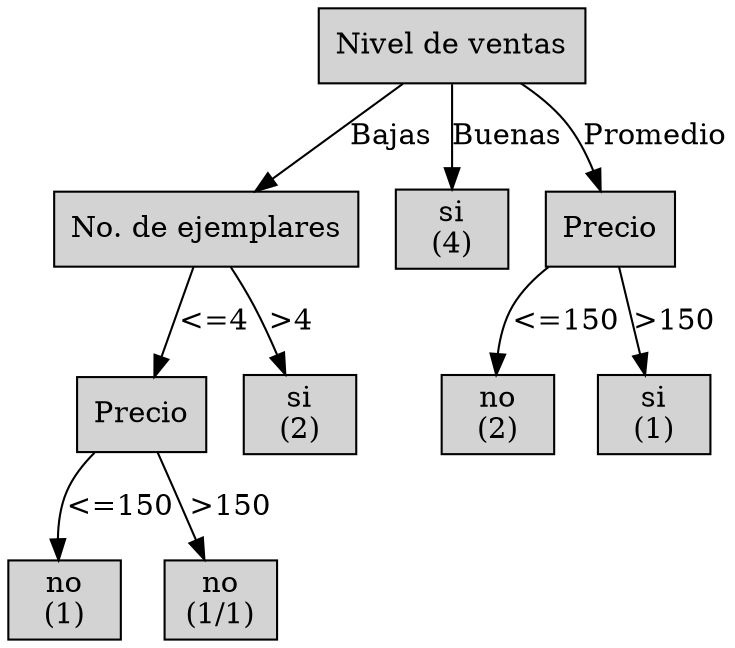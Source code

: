 digraph ID3_Tree {
"0" [shape=box, style=filled, label="Nivel de ventas
", weight=1]
"1" [shape=box, style=filled, label="No. de ejemplares
", weight=2]
0 -> 1 [ label = "Bajas"];
"2" [shape=box, style=filled, label="Precio
", weight=3]
1 -> 2 [ label = "<=4"];
"3" [shape=box, style=filled, label="no
(1)
", weight=4]
2 -> 3 [ label = "<=150"];
"4" [shape=box, style=filled, label="no
(1/1)
", weight=4]
2 -> 4 [ label = ">150"];
"5" [shape=box, style=filled, label="si
(2)
", weight=3]
1 -> 5 [ label = ">4"];
"6" [shape=box, style=filled, label="si
(4)
", weight=2]
0 -> 6 [ label = "Buenas"];
"7" [shape=box, style=filled, label="Precio
", weight=2]
0 -> 7 [ label = "Promedio"];
"8" [shape=box, style=filled, label="no
(2)
", weight=3]
7 -> 8 [ label = "<=150"];
"9" [shape=box, style=filled, label="si
(1)
", weight=3]
7 -> 9 [ label = ">150"];
{rank=same; 0;};
{rank=same; 1;6;7;};
{rank=same; 2;5;8;9;};
{rank=same; 3;4;};
}